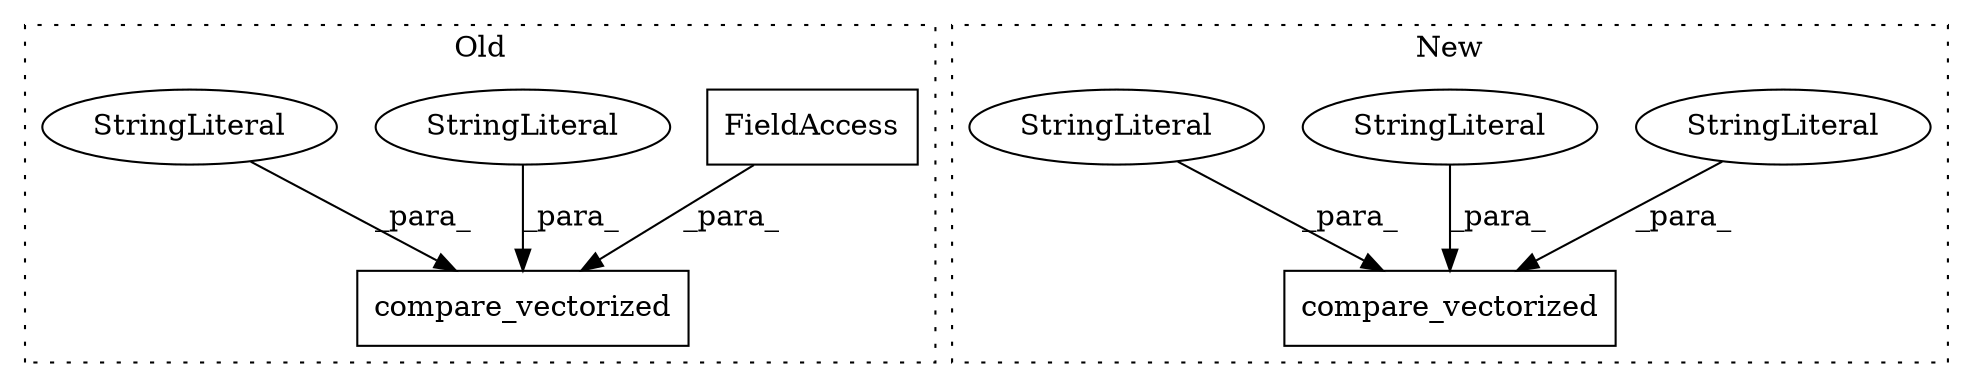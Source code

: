 digraph G {
subgraph cluster0 {
1 [label="compare_vectorized" a="32" s="8167,8208" l="19,1" shape="box"];
3 [label="FieldAccess" a="22" s="8186" l="8" shape="box"];
4 [label="StringLiteral" a="45" s="8195" l="5" shape="ellipse"];
5 [label="StringLiteral" a="45" s="8201" l="5" shape="ellipse"];
label = "Old";
style="dotted";
}
subgraph cluster1 {
2 [label="compare_vectorized" a="32" s="8247,8335" l="19,1" shape="box"];
6 [label="StringLiteral" a="45" s="8329" l="6" shape="ellipse"];
7 [label="StringLiteral" a="45" s="8315" l="5" shape="ellipse"];
8 [label="StringLiteral" a="45" s="8321" l="5" shape="ellipse"];
label = "New";
style="dotted";
}
3 -> 1 [label="_para_"];
4 -> 1 [label="_para_"];
5 -> 1 [label="_para_"];
6 -> 2 [label="_para_"];
7 -> 2 [label="_para_"];
8 -> 2 [label="_para_"];
}